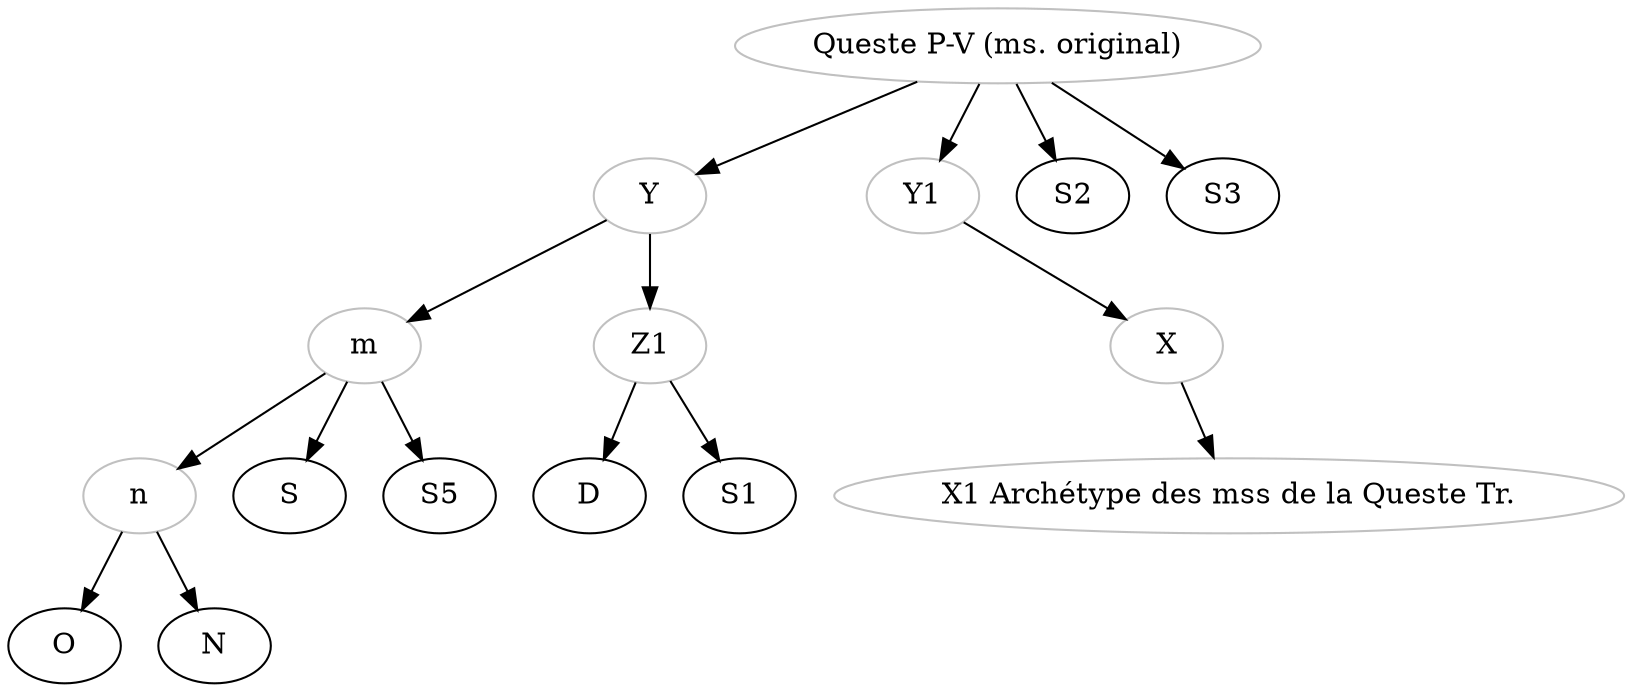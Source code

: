 digraph {
m[color="grey"];
n[color="grey"];
Omega[label="Queste P-V (ms. original)", color="grey"];
X[color="grey"];

Y[color="grey"];
Y1[color="grey"];
Z1[color="grey"];
X1[label="X1 Archétype des mss de la Queste Tr.", color="grey"];

Omega->Y1;
Y1->X;
X->X1;
Omega->Y;
Y->Z1;
Z1->D;
Z1->S1;
Y->m;
m->S;
m->n;
n->O;
n->N;
m->S5[style=uncert];
Omega->S2[style=uncert];
Omega->S3[style=uncert];
}
